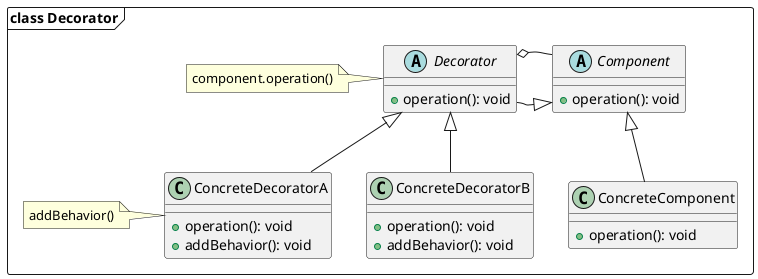 @startuml mainframe
package "class Decorator" <<Frame>> {
  abstract class Component {
    +operation(): void
  }
  class ConcreteComponent {
    +operation(): void
  }
  ConcreteComponent --up|> Component


  abstract class Decorator {
    +operation(): void
  }

  Decorator --up|> Component
  Component --lefto Decorator

  class ConcreteDecoratorA {
    +operation(): void
    +addBehavior(): void
  }

  class ConcreteDecoratorB {
    +operation(): void
    +addBehavior(): void
  }

  ConcreteDecoratorA --up|> Decorator
  ConcreteDecoratorB --up|> Decorator

  note left of Decorator
  component.operation()
  end note

  note left of ConcreteDecoratorA
  addBehavior()
  end note
}
@enduml
